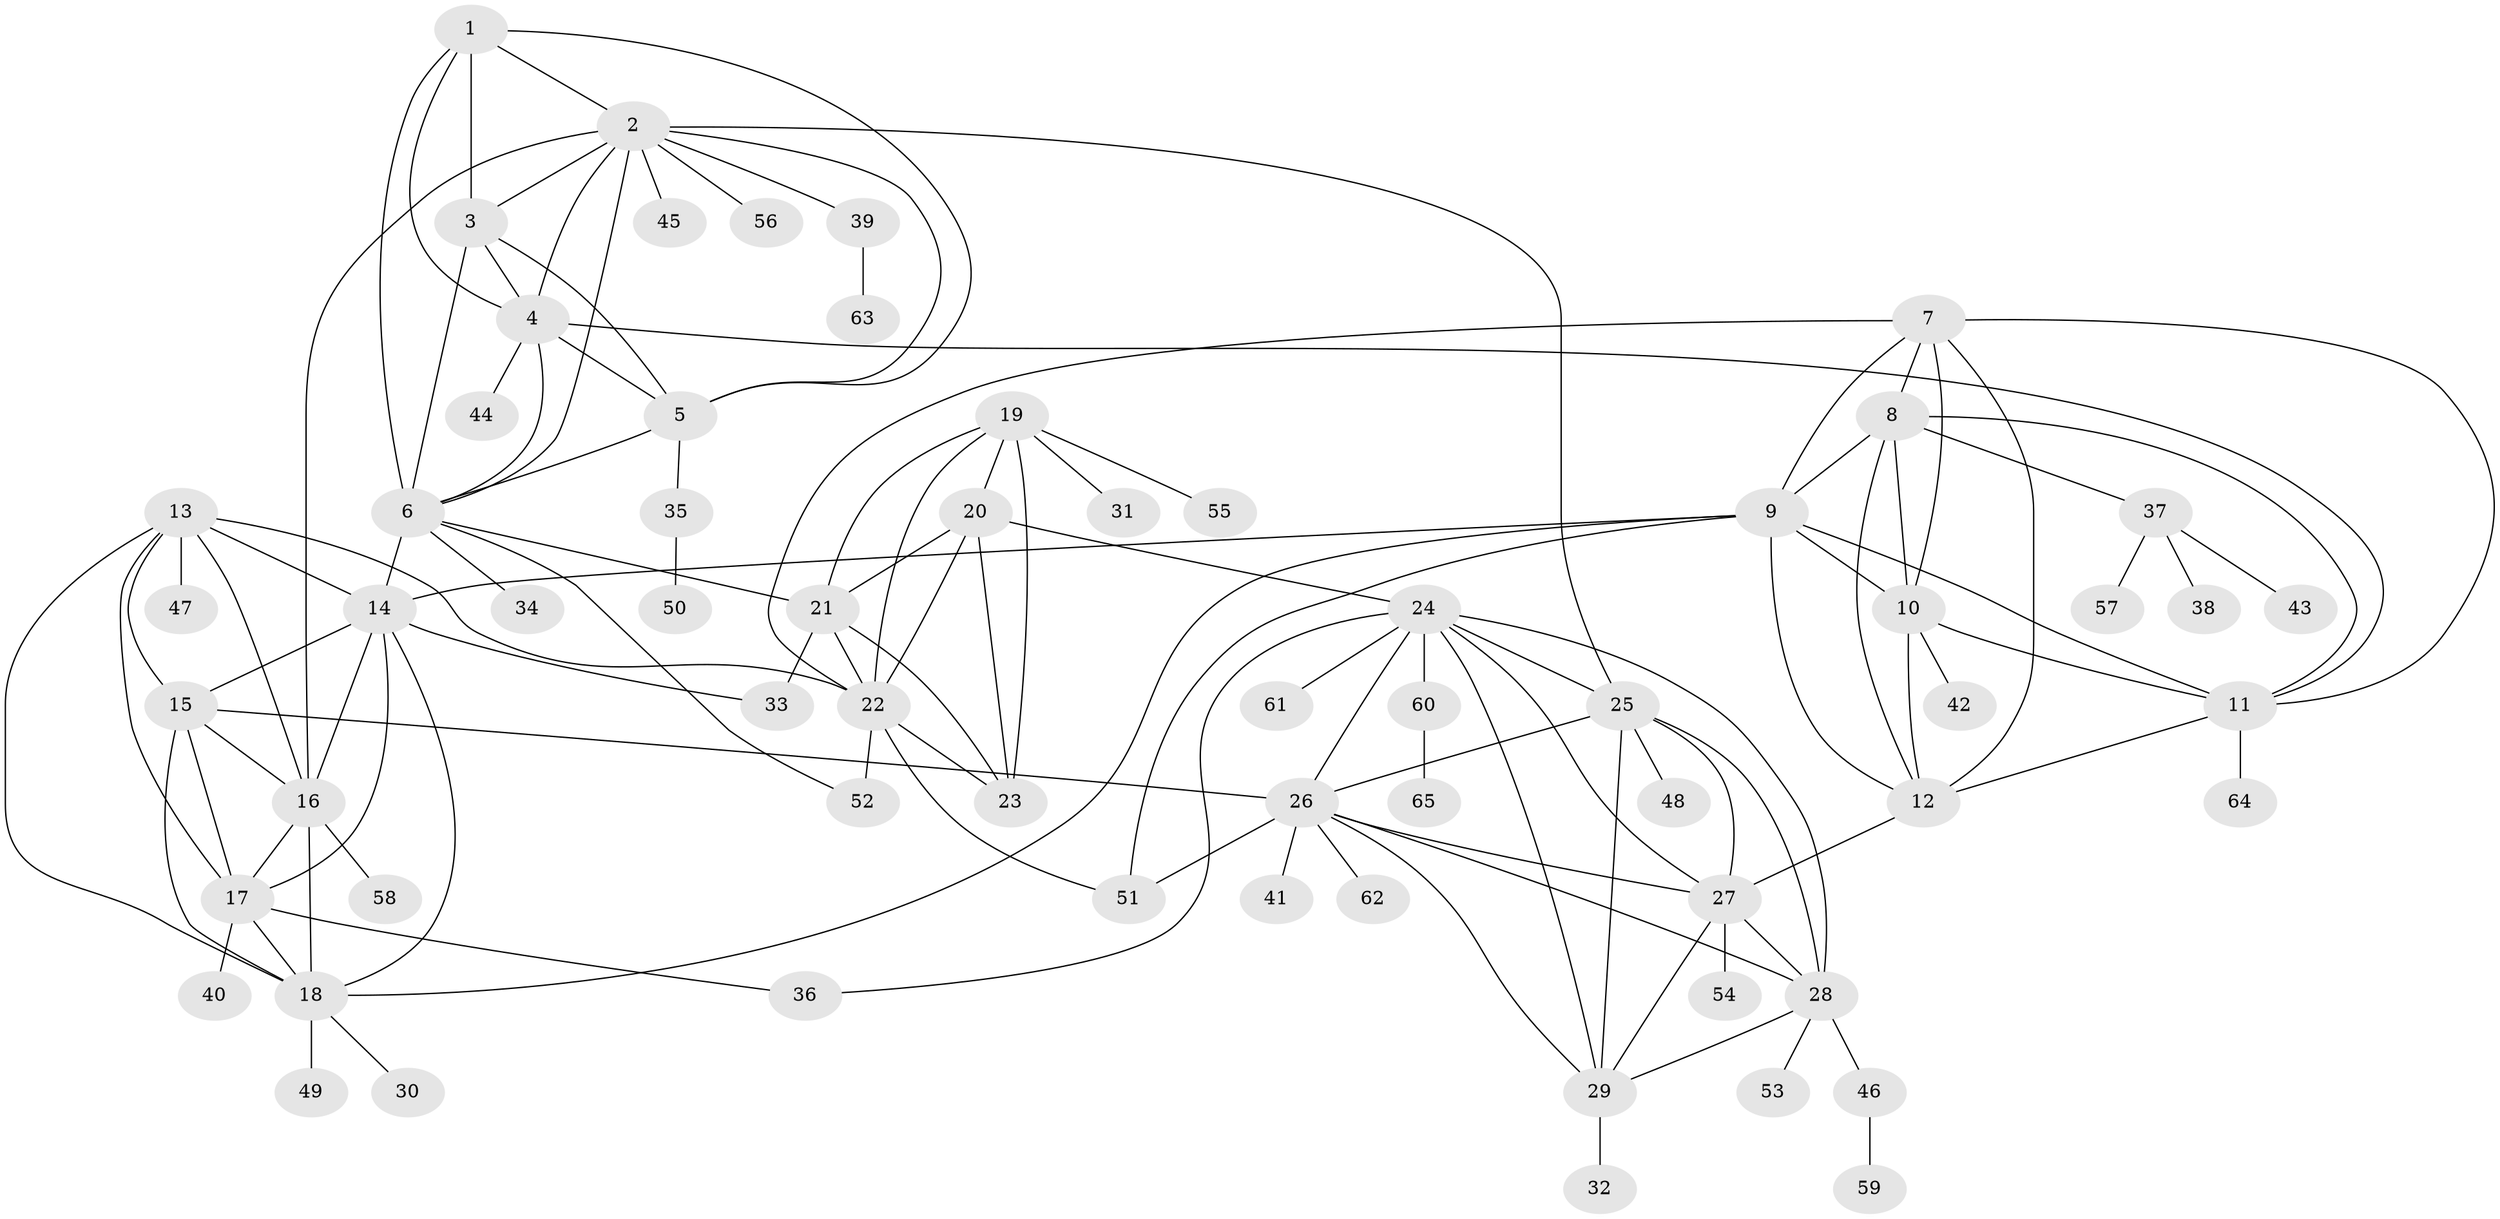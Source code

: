 // original degree distribution, {6: 0.023255813953488372, 11: 0.031007751937984496, 10: 0.031007751937984496, 8: 0.05426356589147287, 7: 0.06201550387596899, 9: 0.023255813953488372, 13: 0.007751937984496124, 1: 0.5968992248062015, 2: 0.13178294573643412, 3: 0.031007751937984496, 5: 0.007751937984496124}
// Generated by graph-tools (version 1.1) at 2025/37/03/09/25 02:37:22]
// undirected, 65 vertices, 123 edges
graph export_dot {
graph [start="1"]
  node [color=gray90,style=filled];
  1;
  2;
  3;
  4;
  5;
  6;
  7;
  8;
  9;
  10;
  11;
  12;
  13;
  14;
  15;
  16;
  17;
  18;
  19;
  20;
  21;
  22;
  23;
  24;
  25;
  26;
  27;
  28;
  29;
  30;
  31;
  32;
  33;
  34;
  35;
  36;
  37;
  38;
  39;
  40;
  41;
  42;
  43;
  44;
  45;
  46;
  47;
  48;
  49;
  50;
  51;
  52;
  53;
  54;
  55;
  56;
  57;
  58;
  59;
  60;
  61;
  62;
  63;
  64;
  65;
  1 -- 2 [weight=1.0];
  1 -- 3 [weight=1.0];
  1 -- 4 [weight=1.0];
  1 -- 5 [weight=1.0];
  1 -- 6 [weight=1.0];
  2 -- 3 [weight=1.0];
  2 -- 4 [weight=1.0];
  2 -- 5 [weight=1.0];
  2 -- 6 [weight=1.0];
  2 -- 16 [weight=1.0];
  2 -- 25 [weight=1.0];
  2 -- 39 [weight=1.0];
  2 -- 45 [weight=1.0];
  2 -- 56 [weight=1.0];
  3 -- 4 [weight=1.0];
  3 -- 5 [weight=1.0];
  3 -- 6 [weight=5.0];
  4 -- 5 [weight=1.0];
  4 -- 6 [weight=1.0];
  4 -- 11 [weight=1.0];
  4 -- 44 [weight=1.0];
  5 -- 6 [weight=1.0];
  5 -- 35 [weight=1.0];
  6 -- 14 [weight=1.0];
  6 -- 21 [weight=1.0];
  6 -- 34 [weight=1.0];
  6 -- 52 [weight=1.0];
  7 -- 8 [weight=1.0];
  7 -- 9 [weight=1.0];
  7 -- 10 [weight=1.0];
  7 -- 11 [weight=1.0];
  7 -- 12 [weight=1.0];
  7 -- 22 [weight=1.0];
  8 -- 9 [weight=1.0];
  8 -- 10 [weight=1.0];
  8 -- 11 [weight=1.0];
  8 -- 12 [weight=1.0];
  8 -- 37 [weight=1.0];
  9 -- 10 [weight=1.0];
  9 -- 11 [weight=1.0];
  9 -- 12 [weight=2.0];
  9 -- 14 [weight=1.0];
  9 -- 18 [weight=1.0];
  9 -- 51 [weight=1.0];
  10 -- 11 [weight=1.0];
  10 -- 12 [weight=1.0];
  10 -- 42 [weight=2.0];
  11 -- 12 [weight=1.0];
  11 -- 64 [weight=1.0];
  12 -- 27 [weight=1.0];
  13 -- 14 [weight=1.0];
  13 -- 15 [weight=1.0];
  13 -- 16 [weight=1.0];
  13 -- 17 [weight=1.0];
  13 -- 18 [weight=1.0];
  13 -- 22 [weight=1.0];
  13 -- 47 [weight=3.0];
  14 -- 15 [weight=1.0];
  14 -- 16 [weight=1.0];
  14 -- 17 [weight=4.0];
  14 -- 18 [weight=1.0];
  14 -- 33 [weight=1.0];
  15 -- 16 [weight=1.0];
  15 -- 17 [weight=1.0];
  15 -- 18 [weight=1.0];
  15 -- 26 [weight=1.0];
  16 -- 17 [weight=1.0];
  16 -- 18 [weight=1.0];
  16 -- 58 [weight=2.0];
  17 -- 18 [weight=1.0];
  17 -- 36 [weight=1.0];
  17 -- 40 [weight=1.0];
  18 -- 30 [weight=1.0];
  18 -- 49 [weight=3.0];
  19 -- 20 [weight=2.0];
  19 -- 21 [weight=2.0];
  19 -- 22 [weight=2.0];
  19 -- 23 [weight=2.0];
  19 -- 31 [weight=2.0];
  19 -- 55 [weight=2.0];
  20 -- 21 [weight=1.0];
  20 -- 22 [weight=1.0];
  20 -- 23 [weight=1.0];
  20 -- 24 [weight=1.0];
  21 -- 22 [weight=1.0];
  21 -- 23 [weight=1.0];
  21 -- 33 [weight=3.0];
  22 -- 23 [weight=1.0];
  22 -- 51 [weight=1.0];
  22 -- 52 [weight=2.0];
  24 -- 25 [weight=1.0];
  24 -- 26 [weight=1.0];
  24 -- 27 [weight=1.0];
  24 -- 28 [weight=1.0];
  24 -- 29 [weight=1.0];
  24 -- 36 [weight=1.0];
  24 -- 60 [weight=1.0];
  24 -- 61 [weight=1.0];
  25 -- 26 [weight=1.0];
  25 -- 27 [weight=1.0];
  25 -- 28 [weight=1.0];
  25 -- 29 [weight=1.0];
  25 -- 48 [weight=1.0];
  26 -- 27 [weight=1.0];
  26 -- 28 [weight=1.0];
  26 -- 29 [weight=1.0];
  26 -- 41 [weight=1.0];
  26 -- 51 [weight=4.0];
  26 -- 62 [weight=1.0];
  27 -- 28 [weight=1.0];
  27 -- 29 [weight=1.0];
  27 -- 54 [weight=2.0];
  28 -- 29 [weight=1.0];
  28 -- 46 [weight=1.0];
  28 -- 53 [weight=1.0];
  29 -- 32 [weight=1.0];
  35 -- 50 [weight=1.0];
  37 -- 38 [weight=1.0];
  37 -- 43 [weight=1.0];
  37 -- 57 [weight=1.0];
  39 -- 63 [weight=1.0];
  46 -- 59 [weight=1.0];
  60 -- 65 [weight=1.0];
}
